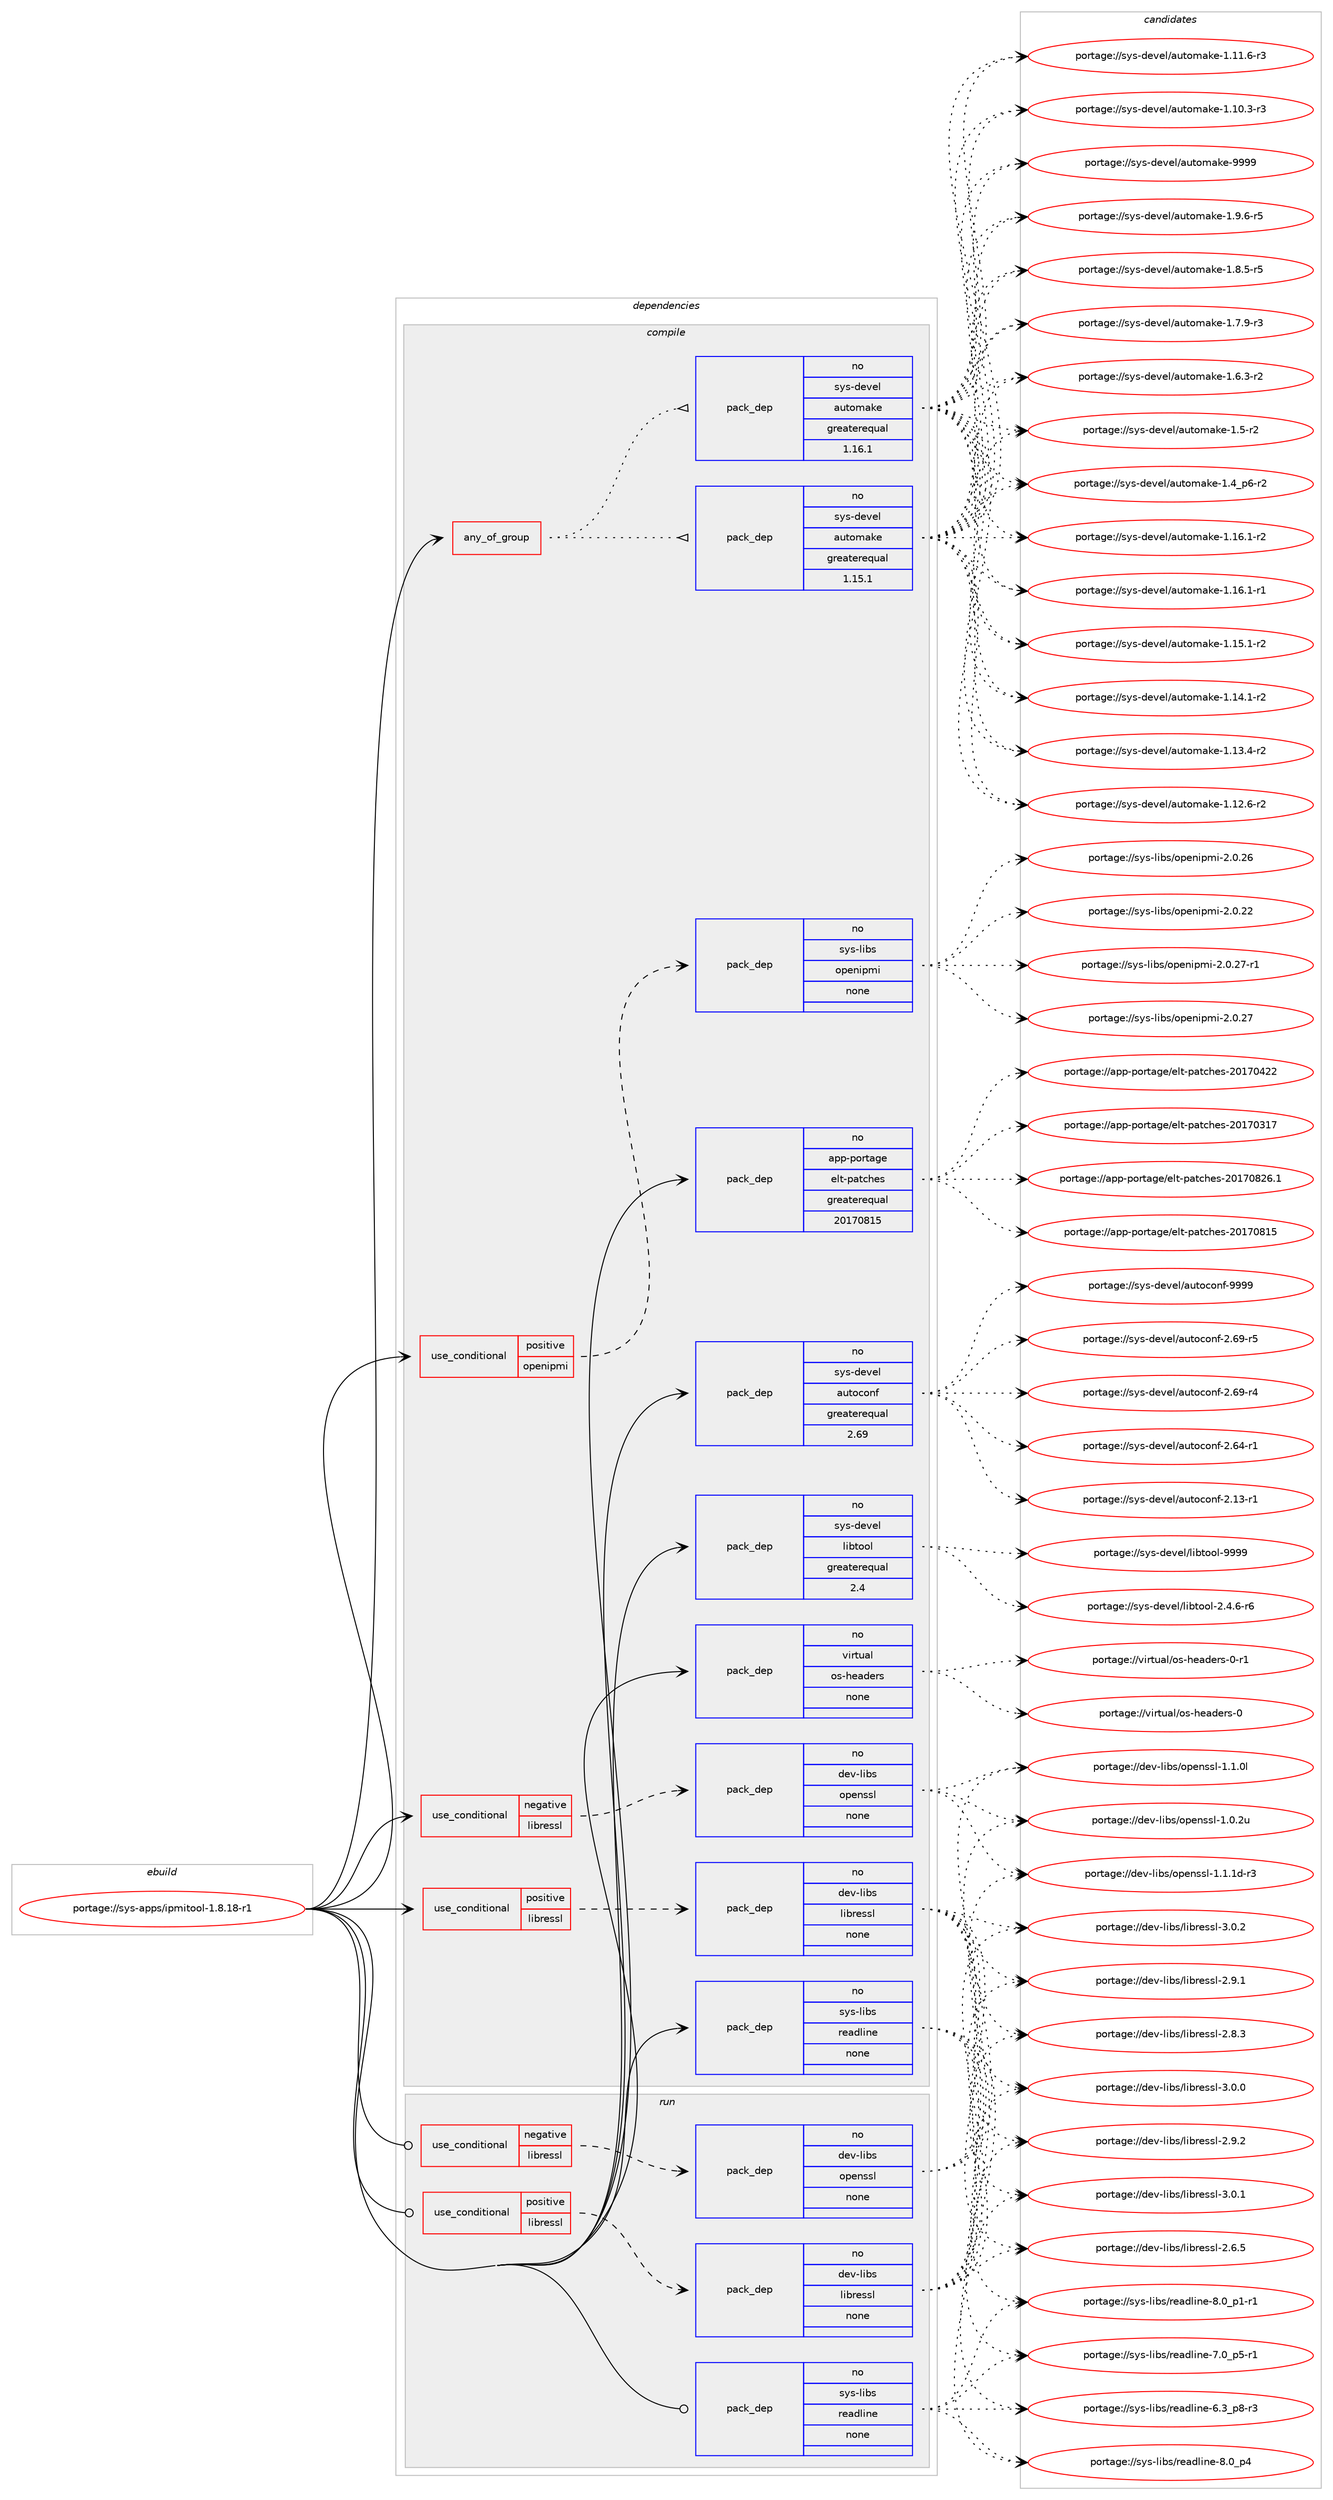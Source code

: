 digraph prolog {

# *************
# Graph options
# *************

newrank=true;
concentrate=true;
compound=true;
graph [rankdir=LR,fontname=Helvetica,fontsize=10,ranksep=1.5];#, ranksep=2.5, nodesep=0.2];
edge  [arrowhead=vee];
node  [fontname=Helvetica,fontsize=10];

# **********
# The ebuild
# **********

subgraph cluster_leftcol {
color=gray;
rank=same;
label=<<i>ebuild</i>>;
id [label="portage://sys-apps/ipmitool-1.8.18-r1", color=red, width=4, href="../sys-apps/ipmitool-1.8.18-r1.svg"];
}

# ****************
# The dependencies
# ****************

subgraph cluster_midcol {
color=gray;
label=<<i>dependencies</i>>;
subgraph cluster_compile {
fillcolor="#eeeeee";
style=filled;
label=<<i>compile</i>>;
subgraph any875 {
dependency38785 [label=<<TABLE BORDER="0" CELLBORDER="1" CELLSPACING="0" CELLPADDING="4"><TR><TD CELLPADDING="10">any_of_group</TD></TR></TABLE>>, shape=none, color=red];subgraph pack29894 {
dependency38786 [label=<<TABLE BORDER="0" CELLBORDER="1" CELLSPACING="0" CELLPADDING="4" WIDTH="220"><TR><TD ROWSPAN="6" CELLPADDING="30">pack_dep</TD></TR><TR><TD WIDTH="110">no</TD></TR><TR><TD>sys-devel</TD></TR><TR><TD>automake</TD></TR><TR><TD>greaterequal</TD></TR><TR><TD>1.16.1</TD></TR></TABLE>>, shape=none, color=blue];
}
dependency38785:e -> dependency38786:w [weight=20,style="dotted",arrowhead="oinv"];
subgraph pack29895 {
dependency38787 [label=<<TABLE BORDER="0" CELLBORDER="1" CELLSPACING="0" CELLPADDING="4" WIDTH="220"><TR><TD ROWSPAN="6" CELLPADDING="30">pack_dep</TD></TR><TR><TD WIDTH="110">no</TD></TR><TR><TD>sys-devel</TD></TR><TR><TD>automake</TD></TR><TR><TD>greaterequal</TD></TR><TR><TD>1.15.1</TD></TR></TABLE>>, shape=none, color=blue];
}
dependency38785:e -> dependency38787:w [weight=20,style="dotted",arrowhead="oinv"];
}
id:e -> dependency38785:w [weight=20,style="solid",arrowhead="vee"];
subgraph cond7973 {
dependency38788 [label=<<TABLE BORDER="0" CELLBORDER="1" CELLSPACING="0" CELLPADDING="4"><TR><TD ROWSPAN="3" CELLPADDING="10">use_conditional</TD></TR><TR><TD>negative</TD></TR><TR><TD>libressl</TD></TR></TABLE>>, shape=none, color=red];
subgraph pack29896 {
dependency38789 [label=<<TABLE BORDER="0" CELLBORDER="1" CELLSPACING="0" CELLPADDING="4" WIDTH="220"><TR><TD ROWSPAN="6" CELLPADDING="30">pack_dep</TD></TR><TR><TD WIDTH="110">no</TD></TR><TR><TD>dev-libs</TD></TR><TR><TD>openssl</TD></TR><TR><TD>none</TD></TR><TR><TD></TD></TR></TABLE>>, shape=none, color=blue];
}
dependency38788:e -> dependency38789:w [weight=20,style="dashed",arrowhead="vee"];
}
id:e -> dependency38788:w [weight=20,style="solid",arrowhead="vee"];
subgraph cond7974 {
dependency38790 [label=<<TABLE BORDER="0" CELLBORDER="1" CELLSPACING="0" CELLPADDING="4"><TR><TD ROWSPAN="3" CELLPADDING="10">use_conditional</TD></TR><TR><TD>positive</TD></TR><TR><TD>libressl</TD></TR></TABLE>>, shape=none, color=red];
subgraph pack29897 {
dependency38791 [label=<<TABLE BORDER="0" CELLBORDER="1" CELLSPACING="0" CELLPADDING="4" WIDTH="220"><TR><TD ROWSPAN="6" CELLPADDING="30">pack_dep</TD></TR><TR><TD WIDTH="110">no</TD></TR><TR><TD>dev-libs</TD></TR><TR><TD>libressl</TD></TR><TR><TD>none</TD></TR><TR><TD></TD></TR></TABLE>>, shape=none, color=blue];
}
dependency38790:e -> dependency38791:w [weight=20,style="dashed",arrowhead="vee"];
}
id:e -> dependency38790:w [weight=20,style="solid",arrowhead="vee"];
subgraph cond7975 {
dependency38792 [label=<<TABLE BORDER="0" CELLBORDER="1" CELLSPACING="0" CELLPADDING="4"><TR><TD ROWSPAN="3" CELLPADDING="10">use_conditional</TD></TR><TR><TD>positive</TD></TR><TR><TD>openipmi</TD></TR></TABLE>>, shape=none, color=red];
subgraph pack29898 {
dependency38793 [label=<<TABLE BORDER="0" CELLBORDER="1" CELLSPACING="0" CELLPADDING="4" WIDTH="220"><TR><TD ROWSPAN="6" CELLPADDING="30">pack_dep</TD></TR><TR><TD WIDTH="110">no</TD></TR><TR><TD>sys-libs</TD></TR><TR><TD>openipmi</TD></TR><TR><TD>none</TD></TR><TR><TD></TD></TR></TABLE>>, shape=none, color=blue];
}
dependency38792:e -> dependency38793:w [weight=20,style="dashed",arrowhead="vee"];
}
id:e -> dependency38792:w [weight=20,style="solid",arrowhead="vee"];
subgraph pack29899 {
dependency38794 [label=<<TABLE BORDER="0" CELLBORDER="1" CELLSPACING="0" CELLPADDING="4" WIDTH="220"><TR><TD ROWSPAN="6" CELLPADDING="30">pack_dep</TD></TR><TR><TD WIDTH="110">no</TD></TR><TR><TD>app-portage</TD></TR><TR><TD>elt-patches</TD></TR><TR><TD>greaterequal</TD></TR><TR><TD>20170815</TD></TR></TABLE>>, shape=none, color=blue];
}
id:e -> dependency38794:w [weight=20,style="solid",arrowhead="vee"];
subgraph pack29900 {
dependency38795 [label=<<TABLE BORDER="0" CELLBORDER="1" CELLSPACING="0" CELLPADDING="4" WIDTH="220"><TR><TD ROWSPAN="6" CELLPADDING="30">pack_dep</TD></TR><TR><TD WIDTH="110">no</TD></TR><TR><TD>sys-devel</TD></TR><TR><TD>autoconf</TD></TR><TR><TD>greaterequal</TD></TR><TR><TD>2.69</TD></TR></TABLE>>, shape=none, color=blue];
}
id:e -> dependency38795:w [weight=20,style="solid",arrowhead="vee"];
subgraph pack29901 {
dependency38796 [label=<<TABLE BORDER="0" CELLBORDER="1" CELLSPACING="0" CELLPADDING="4" WIDTH="220"><TR><TD ROWSPAN="6" CELLPADDING="30">pack_dep</TD></TR><TR><TD WIDTH="110">no</TD></TR><TR><TD>sys-devel</TD></TR><TR><TD>libtool</TD></TR><TR><TD>greaterequal</TD></TR><TR><TD>2.4</TD></TR></TABLE>>, shape=none, color=blue];
}
id:e -> dependency38796:w [weight=20,style="solid",arrowhead="vee"];
subgraph pack29902 {
dependency38797 [label=<<TABLE BORDER="0" CELLBORDER="1" CELLSPACING="0" CELLPADDING="4" WIDTH="220"><TR><TD ROWSPAN="6" CELLPADDING="30">pack_dep</TD></TR><TR><TD WIDTH="110">no</TD></TR><TR><TD>sys-libs</TD></TR><TR><TD>readline</TD></TR><TR><TD>none</TD></TR><TR><TD></TD></TR></TABLE>>, shape=none, color=blue];
}
id:e -> dependency38797:w [weight=20,style="solid",arrowhead="vee"];
subgraph pack29903 {
dependency38798 [label=<<TABLE BORDER="0" CELLBORDER="1" CELLSPACING="0" CELLPADDING="4" WIDTH="220"><TR><TD ROWSPAN="6" CELLPADDING="30">pack_dep</TD></TR><TR><TD WIDTH="110">no</TD></TR><TR><TD>virtual</TD></TR><TR><TD>os-headers</TD></TR><TR><TD>none</TD></TR><TR><TD></TD></TR></TABLE>>, shape=none, color=blue];
}
id:e -> dependency38798:w [weight=20,style="solid",arrowhead="vee"];
}
subgraph cluster_compileandrun {
fillcolor="#eeeeee";
style=filled;
label=<<i>compile and run</i>>;
}
subgraph cluster_run {
fillcolor="#eeeeee";
style=filled;
label=<<i>run</i>>;
subgraph cond7976 {
dependency38799 [label=<<TABLE BORDER="0" CELLBORDER="1" CELLSPACING="0" CELLPADDING="4"><TR><TD ROWSPAN="3" CELLPADDING="10">use_conditional</TD></TR><TR><TD>negative</TD></TR><TR><TD>libressl</TD></TR></TABLE>>, shape=none, color=red];
subgraph pack29904 {
dependency38800 [label=<<TABLE BORDER="0" CELLBORDER="1" CELLSPACING="0" CELLPADDING="4" WIDTH="220"><TR><TD ROWSPAN="6" CELLPADDING="30">pack_dep</TD></TR><TR><TD WIDTH="110">no</TD></TR><TR><TD>dev-libs</TD></TR><TR><TD>openssl</TD></TR><TR><TD>none</TD></TR><TR><TD></TD></TR></TABLE>>, shape=none, color=blue];
}
dependency38799:e -> dependency38800:w [weight=20,style="dashed",arrowhead="vee"];
}
id:e -> dependency38799:w [weight=20,style="solid",arrowhead="odot"];
subgraph cond7977 {
dependency38801 [label=<<TABLE BORDER="0" CELLBORDER="1" CELLSPACING="0" CELLPADDING="4"><TR><TD ROWSPAN="3" CELLPADDING="10">use_conditional</TD></TR><TR><TD>positive</TD></TR><TR><TD>libressl</TD></TR></TABLE>>, shape=none, color=red];
subgraph pack29905 {
dependency38802 [label=<<TABLE BORDER="0" CELLBORDER="1" CELLSPACING="0" CELLPADDING="4" WIDTH="220"><TR><TD ROWSPAN="6" CELLPADDING="30">pack_dep</TD></TR><TR><TD WIDTH="110">no</TD></TR><TR><TD>dev-libs</TD></TR><TR><TD>libressl</TD></TR><TR><TD>none</TD></TR><TR><TD></TD></TR></TABLE>>, shape=none, color=blue];
}
dependency38801:e -> dependency38802:w [weight=20,style="dashed",arrowhead="vee"];
}
id:e -> dependency38801:w [weight=20,style="solid",arrowhead="odot"];
subgraph pack29906 {
dependency38803 [label=<<TABLE BORDER="0" CELLBORDER="1" CELLSPACING="0" CELLPADDING="4" WIDTH="220"><TR><TD ROWSPAN="6" CELLPADDING="30">pack_dep</TD></TR><TR><TD WIDTH="110">no</TD></TR><TR><TD>sys-libs</TD></TR><TR><TD>readline</TD></TR><TR><TD>none</TD></TR><TR><TD></TD></TR></TABLE>>, shape=none, color=blue];
}
id:e -> dependency38803:w [weight=20,style="solid",arrowhead="odot"];
}
}

# **************
# The candidates
# **************

subgraph cluster_choices {
rank=same;
color=gray;
label=<<i>candidates</i>>;

subgraph choice29894 {
color=black;
nodesep=1;
choice115121115451001011181011084797117116111109971071014557575757 [label="portage://sys-devel/automake-9999", color=red, width=4,href="../sys-devel/automake-9999.svg"];
choice115121115451001011181011084797117116111109971071014549465746544511453 [label="portage://sys-devel/automake-1.9.6-r5", color=red, width=4,href="../sys-devel/automake-1.9.6-r5.svg"];
choice115121115451001011181011084797117116111109971071014549465646534511453 [label="portage://sys-devel/automake-1.8.5-r5", color=red, width=4,href="../sys-devel/automake-1.8.5-r5.svg"];
choice115121115451001011181011084797117116111109971071014549465546574511451 [label="portage://sys-devel/automake-1.7.9-r3", color=red, width=4,href="../sys-devel/automake-1.7.9-r3.svg"];
choice115121115451001011181011084797117116111109971071014549465446514511450 [label="portage://sys-devel/automake-1.6.3-r2", color=red, width=4,href="../sys-devel/automake-1.6.3-r2.svg"];
choice11512111545100101118101108479711711611110997107101454946534511450 [label="portage://sys-devel/automake-1.5-r2", color=red, width=4,href="../sys-devel/automake-1.5-r2.svg"];
choice115121115451001011181011084797117116111109971071014549465295112544511450 [label="portage://sys-devel/automake-1.4_p6-r2", color=red, width=4,href="../sys-devel/automake-1.4_p6-r2.svg"];
choice11512111545100101118101108479711711611110997107101454946495446494511450 [label="portage://sys-devel/automake-1.16.1-r2", color=red, width=4,href="../sys-devel/automake-1.16.1-r2.svg"];
choice11512111545100101118101108479711711611110997107101454946495446494511449 [label="portage://sys-devel/automake-1.16.1-r1", color=red, width=4,href="../sys-devel/automake-1.16.1-r1.svg"];
choice11512111545100101118101108479711711611110997107101454946495346494511450 [label="portage://sys-devel/automake-1.15.1-r2", color=red, width=4,href="../sys-devel/automake-1.15.1-r2.svg"];
choice11512111545100101118101108479711711611110997107101454946495246494511450 [label="portage://sys-devel/automake-1.14.1-r2", color=red, width=4,href="../sys-devel/automake-1.14.1-r2.svg"];
choice11512111545100101118101108479711711611110997107101454946495146524511450 [label="portage://sys-devel/automake-1.13.4-r2", color=red, width=4,href="../sys-devel/automake-1.13.4-r2.svg"];
choice11512111545100101118101108479711711611110997107101454946495046544511450 [label="portage://sys-devel/automake-1.12.6-r2", color=red, width=4,href="../sys-devel/automake-1.12.6-r2.svg"];
choice11512111545100101118101108479711711611110997107101454946494946544511451 [label="portage://sys-devel/automake-1.11.6-r3", color=red, width=4,href="../sys-devel/automake-1.11.6-r3.svg"];
choice11512111545100101118101108479711711611110997107101454946494846514511451 [label="portage://sys-devel/automake-1.10.3-r3", color=red, width=4,href="../sys-devel/automake-1.10.3-r3.svg"];
dependency38786:e -> choice115121115451001011181011084797117116111109971071014557575757:w [style=dotted,weight="100"];
dependency38786:e -> choice115121115451001011181011084797117116111109971071014549465746544511453:w [style=dotted,weight="100"];
dependency38786:e -> choice115121115451001011181011084797117116111109971071014549465646534511453:w [style=dotted,weight="100"];
dependency38786:e -> choice115121115451001011181011084797117116111109971071014549465546574511451:w [style=dotted,weight="100"];
dependency38786:e -> choice115121115451001011181011084797117116111109971071014549465446514511450:w [style=dotted,weight="100"];
dependency38786:e -> choice11512111545100101118101108479711711611110997107101454946534511450:w [style=dotted,weight="100"];
dependency38786:e -> choice115121115451001011181011084797117116111109971071014549465295112544511450:w [style=dotted,weight="100"];
dependency38786:e -> choice11512111545100101118101108479711711611110997107101454946495446494511450:w [style=dotted,weight="100"];
dependency38786:e -> choice11512111545100101118101108479711711611110997107101454946495446494511449:w [style=dotted,weight="100"];
dependency38786:e -> choice11512111545100101118101108479711711611110997107101454946495346494511450:w [style=dotted,weight="100"];
dependency38786:e -> choice11512111545100101118101108479711711611110997107101454946495246494511450:w [style=dotted,weight="100"];
dependency38786:e -> choice11512111545100101118101108479711711611110997107101454946495146524511450:w [style=dotted,weight="100"];
dependency38786:e -> choice11512111545100101118101108479711711611110997107101454946495046544511450:w [style=dotted,weight="100"];
dependency38786:e -> choice11512111545100101118101108479711711611110997107101454946494946544511451:w [style=dotted,weight="100"];
dependency38786:e -> choice11512111545100101118101108479711711611110997107101454946494846514511451:w [style=dotted,weight="100"];
}
subgraph choice29895 {
color=black;
nodesep=1;
choice115121115451001011181011084797117116111109971071014557575757 [label="portage://sys-devel/automake-9999", color=red, width=4,href="../sys-devel/automake-9999.svg"];
choice115121115451001011181011084797117116111109971071014549465746544511453 [label="portage://sys-devel/automake-1.9.6-r5", color=red, width=4,href="../sys-devel/automake-1.9.6-r5.svg"];
choice115121115451001011181011084797117116111109971071014549465646534511453 [label="portage://sys-devel/automake-1.8.5-r5", color=red, width=4,href="../sys-devel/automake-1.8.5-r5.svg"];
choice115121115451001011181011084797117116111109971071014549465546574511451 [label="portage://sys-devel/automake-1.7.9-r3", color=red, width=4,href="../sys-devel/automake-1.7.9-r3.svg"];
choice115121115451001011181011084797117116111109971071014549465446514511450 [label="portage://sys-devel/automake-1.6.3-r2", color=red, width=4,href="../sys-devel/automake-1.6.3-r2.svg"];
choice11512111545100101118101108479711711611110997107101454946534511450 [label="portage://sys-devel/automake-1.5-r2", color=red, width=4,href="../sys-devel/automake-1.5-r2.svg"];
choice115121115451001011181011084797117116111109971071014549465295112544511450 [label="portage://sys-devel/automake-1.4_p6-r2", color=red, width=4,href="../sys-devel/automake-1.4_p6-r2.svg"];
choice11512111545100101118101108479711711611110997107101454946495446494511450 [label="portage://sys-devel/automake-1.16.1-r2", color=red, width=4,href="../sys-devel/automake-1.16.1-r2.svg"];
choice11512111545100101118101108479711711611110997107101454946495446494511449 [label="portage://sys-devel/automake-1.16.1-r1", color=red, width=4,href="../sys-devel/automake-1.16.1-r1.svg"];
choice11512111545100101118101108479711711611110997107101454946495346494511450 [label="portage://sys-devel/automake-1.15.1-r2", color=red, width=4,href="../sys-devel/automake-1.15.1-r2.svg"];
choice11512111545100101118101108479711711611110997107101454946495246494511450 [label="portage://sys-devel/automake-1.14.1-r2", color=red, width=4,href="../sys-devel/automake-1.14.1-r2.svg"];
choice11512111545100101118101108479711711611110997107101454946495146524511450 [label="portage://sys-devel/automake-1.13.4-r2", color=red, width=4,href="../sys-devel/automake-1.13.4-r2.svg"];
choice11512111545100101118101108479711711611110997107101454946495046544511450 [label="portage://sys-devel/automake-1.12.6-r2", color=red, width=4,href="../sys-devel/automake-1.12.6-r2.svg"];
choice11512111545100101118101108479711711611110997107101454946494946544511451 [label="portage://sys-devel/automake-1.11.6-r3", color=red, width=4,href="../sys-devel/automake-1.11.6-r3.svg"];
choice11512111545100101118101108479711711611110997107101454946494846514511451 [label="portage://sys-devel/automake-1.10.3-r3", color=red, width=4,href="../sys-devel/automake-1.10.3-r3.svg"];
dependency38787:e -> choice115121115451001011181011084797117116111109971071014557575757:w [style=dotted,weight="100"];
dependency38787:e -> choice115121115451001011181011084797117116111109971071014549465746544511453:w [style=dotted,weight="100"];
dependency38787:e -> choice115121115451001011181011084797117116111109971071014549465646534511453:w [style=dotted,weight="100"];
dependency38787:e -> choice115121115451001011181011084797117116111109971071014549465546574511451:w [style=dotted,weight="100"];
dependency38787:e -> choice115121115451001011181011084797117116111109971071014549465446514511450:w [style=dotted,weight="100"];
dependency38787:e -> choice11512111545100101118101108479711711611110997107101454946534511450:w [style=dotted,weight="100"];
dependency38787:e -> choice115121115451001011181011084797117116111109971071014549465295112544511450:w [style=dotted,weight="100"];
dependency38787:e -> choice11512111545100101118101108479711711611110997107101454946495446494511450:w [style=dotted,weight="100"];
dependency38787:e -> choice11512111545100101118101108479711711611110997107101454946495446494511449:w [style=dotted,weight="100"];
dependency38787:e -> choice11512111545100101118101108479711711611110997107101454946495346494511450:w [style=dotted,weight="100"];
dependency38787:e -> choice11512111545100101118101108479711711611110997107101454946495246494511450:w [style=dotted,weight="100"];
dependency38787:e -> choice11512111545100101118101108479711711611110997107101454946495146524511450:w [style=dotted,weight="100"];
dependency38787:e -> choice11512111545100101118101108479711711611110997107101454946495046544511450:w [style=dotted,weight="100"];
dependency38787:e -> choice11512111545100101118101108479711711611110997107101454946494946544511451:w [style=dotted,weight="100"];
dependency38787:e -> choice11512111545100101118101108479711711611110997107101454946494846514511451:w [style=dotted,weight="100"];
}
subgraph choice29896 {
color=black;
nodesep=1;
choice1001011184510810598115471111121011101151151084549464946491004511451 [label="portage://dev-libs/openssl-1.1.1d-r3", color=red, width=4,href="../dev-libs/openssl-1.1.1d-r3.svg"];
choice100101118451081059811547111112101110115115108454946494648108 [label="portage://dev-libs/openssl-1.1.0l", color=red, width=4,href="../dev-libs/openssl-1.1.0l.svg"];
choice100101118451081059811547111112101110115115108454946484650117 [label="portage://dev-libs/openssl-1.0.2u", color=red, width=4,href="../dev-libs/openssl-1.0.2u.svg"];
dependency38789:e -> choice1001011184510810598115471111121011101151151084549464946491004511451:w [style=dotted,weight="100"];
dependency38789:e -> choice100101118451081059811547111112101110115115108454946494648108:w [style=dotted,weight="100"];
dependency38789:e -> choice100101118451081059811547111112101110115115108454946484650117:w [style=dotted,weight="100"];
}
subgraph choice29897 {
color=black;
nodesep=1;
choice10010111845108105981154710810598114101115115108455146484650 [label="portage://dev-libs/libressl-3.0.2", color=red, width=4,href="../dev-libs/libressl-3.0.2.svg"];
choice10010111845108105981154710810598114101115115108455146484649 [label="portage://dev-libs/libressl-3.0.1", color=red, width=4,href="../dev-libs/libressl-3.0.1.svg"];
choice10010111845108105981154710810598114101115115108455146484648 [label="portage://dev-libs/libressl-3.0.0", color=red, width=4,href="../dev-libs/libressl-3.0.0.svg"];
choice10010111845108105981154710810598114101115115108455046574650 [label="portage://dev-libs/libressl-2.9.2", color=red, width=4,href="../dev-libs/libressl-2.9.2.svg"];
choice10010111845108105981154710810598114101115115108455046574649 [label="portage://dev-libs/libressl-2.9.1", color=red, width=4,href="../dev-libs/libressl-2.9.1.svg"];
choice10010111845108105981154710810598114101115115108455046564651 [label="portage://dev-libs/libressl-2.8.3", color=red, width=4,href="../dev-libs/libressl-2.8.3.svg"];
choice10010111845108105981154710810598114101115115108455046544653 [label="portage://dev-libs/libressl-2.6.5", color=red, width=4,href="../dev-libs/libressl-2.6.5.svg"];
dependency38791:e -> choice10010111845108105981154710810598114101115115108455146484650:w [style=dotted,weight="100"];
dependency38791:e -> choice10010111845108105981154710810598114101115115108455146484649:w [style=dotted,weight="100"];
dependency38791:e -> choice10010111845108105981154710810598114101115115108455146484648:w [style=dotted,weight="100"];
dependency38791:e -> choice10010111845108105981154710810598114101115115108455046574650:w [style=dotted,weight="100"];
dependency38791:e -> choice10010111845108105981154710810598114101115115108455046574649:w [style=dotted,weight="100"];
dependency38791:e -> choice10010111845108105981154710810598114101115115108455046564651:w [style=dotted,weight="100"];
dependency38791:e -> choice10010111845108105981154710810598114101115115108455046544653:w [style=dotted,weight="100"];
}
subgraph choice29898 {
color=black;
nodesep=1;
choice115121115451081059811547111112101110105112109105455046484650554511449 [label="portage://sys-libs/openipmi-2.0.27-r1", color=red, width=4,href="../sys-libs/openipmi-2.0.27-r1.svg"];
choice11512111545108105981154711111210111010511210910545504648465055 [label="portage://sys-libs/openipmi-2.0.27", color=red, width=4,href="../sys-libs/openipmi-2.0.27.svg"];
choice11512111545108105981154711111210111010511210910545504648465054 [label="portage://sys-libs/openipmi-2.0.26", color=red, width=4,href="../sys-libs/openipmi-2.0.26.svg"];
choice11512111545108105981154711111210111010511210910545504648465050 [label="portage://sys-libs/openipmi-2.0.22", color=red, width=4,href="../sys-libs/openipmi-2.0.22.svg"];
dependency38793:e -> choice115121115451081059811547111112101110105112109105455046484650554511449:w [style=dotted,weight="100"];
dependency38793:e -> choice11512111545108105981154711111210111010511210910545504648465055:w [style=dotted,weight="100"];
dependency38793:e -> choice11512111545108105981154711111210111010511210910545504648465054:w [style=dotted,weight="100"];
dependency38793:e -> choice11512111545108105981154711111210111010511210910545504648465050:w [style=dotted,weight="100"];
}
subgraph choice29899 {
color=black;
nodesep=1;
choice971121124511211111411697103101471011081164511297116991041011154550484955485650544649 [label="portage://app-portage/elt-patches-20170826.1", color=red, width=4,href="../app-portage/elt-patches-20170826.1.svg"];
choice97112112451121111141169710310147101108116451129711699104101115455048495548564953 [label="portage://app-portage/elt-patches-20170815", color=red, width=4,href="../app-portage/elt-patches-20170815.svg"];
choice97112112451121111141169710310147101108116451129711699104101115455048495548525050 [label="portage://app-portage/elt-patches-20170422", color=red, width=4,href="../app-portage/elt-patches-20170422.svg"];
choice97112112451121111141169710310147101108116451129711699104101115455048495548514955 [label="portage://app-portage/elt-patches-20170317", color=red, width=4,href="../app-portage/elt-patches-20170317.svg"];
dependency38794:e -> choice971121124511211111411697103101471011081164511297116991041011154550484955485650544649:w [style=dotted,weight="100"];
dependency38794:e -> choice97112112451121111141169710310147101108116451129711699104101115455048495548564953:w [style=dotted,weight="100"];
dependency38794:e -> choice97112112451121111141169710310147101108116451129711699104101115455048495548525050:w [style=dotted,weight="100"];
dependency38794:e -> choice97112112451121111141169710310147101108116451129711699104101115455048495548514955:w [style=dotted,weight="100"];
}
subgraph choice29900 {
color=black;
nodesep=1;
choice115121115451001011181011084797117116111991111101024557575757 [label="portage://sys-devel/autoconf-9999", color=red, width=4,href="../sys-devel/autoconf-9999.svg"];
choice1151211154510010111810110847971171161119911111010245504654574511453 [label="portage://sys-devel/autoconf-2.69-r5", color=red, width=4,href="../sys-devel/autoconf-2.69-r5.svg"];
choice1151211154510010111810110847971171161119911111010245504654574511452 [label="portage://sys-devel/autoconf-2.69-r4", color=red, width=4,href="../sys-devel/autoconf-2.69-r4.svg"];
choice1151211154510010111810110847971171161119911111010245504654524511449 [label="portage://sys-devel/autoconf-2.64-r1", color=red, width=4,href="../sys-devel/autoconf-2.64-r1.svg"];
choice1151211154510010111810110847971171161119911111010245504649514511449 [label="portage://sys-devel/autoconf-2.13-r1", color=red, width=4,href="../sys-devel/autoconf-2.13-r1.svg"];
dependency38795:e -> choice115121115451001011181011084797117116111991111101024557575757:w [style=dotted,weight="100"];
dependency38795:e -> choice1151211154510010111810110847971171161119911111010245504654574511453:w [style=dotted,weight="100"];
dependency38795:e -> choice1151211154510010111810110847971171161119911111010245504654574511452:w [style=dotted,weight="100"];
dependency38795:e -> choice1151211154510010111810110847971171161119911111010245504654524511449:w [style=dotted,weight="100"];
dependency38795:e -> choice1151211154510010111810110847971171161119911111010245504649514511449:w [style=dotted,weight="100"];
}
subgraph choice29901 {
color=black;
nodesep=1;
choice1151211154510010111810110847108105981161111111084557575757 [label="portage://sys-devel/libtool-9999", color=red, width=4,href="../sys-devel/libtool-9999.svg"];
choice1151211154510010111810110847108105981161111111084550465246544511454 [label="portage://sys-devel/libtool-2.4.6-r6", color=red, width=4,href="../sys-devel/libtool-2.4.6-r6.svg"];
dependency38796:e -> choice1151211154510010111810110847108105981161111111084557575757:w [style=dotted,weight="100"];
dependency38796:e -> choice1151211154510010111810110847108105981161111111084550465246544511454:w [style=dotted,weight="100"];
}
subgraph choice29902 {
color=black;
nodesep=1;
choice11512111545108105981154711410197100108105110101455646489511252 [label="portage://sys-libs/readline-8.0_p4", color=red, width=4,href="../sys-libs/readline-8.0_p4.svg"];
choice115121115451081059811547114101971001081051101014556464895112494511449 [label="portage://sys-libs/readline-8.0_p1-r1", color=red, width=4,href="../sys-libs/readline-8.0_p1-r1.svg"];
choice115121115451081059811547114101971001081051101014555464895112534511449 [label="portage://sys-libs/readline-7.0_p5-r1", color=red, width=4,href="../sys-libs/readline-7.0_p5-r1.svg"];
choice115121115451081059811547114101971001081051101014554465195112564511451 [label="portage://sys-libs/readline-6.3_p8-r3", color=red, width=4,href="../sys-libs/readline-6.3_p8-r3.svg"];
dependency38797:e -> choice11512111545108105981154711410197100108105110101455646489511252:w [style=dotted,weight="100"];
dependency38797:e -> choice115121115451081059811547114101971001081051101014556464895112494511449:w [style=dotted,weight="100"];
dependency38797:e -> choice115121115451081059811547114101971001081051101014555464895112534511449:w [style=dotted,weight="100"];
dependency38797:e -> choice115121115451081059811547114101971001081051101014554465195112564511451:w [style=dotted,weight="100"];
}
subgraph choice29903 {
color=black;
nodesep=1;
choice1181051141161179710847111115451041019710010111411545484511449 [label="portage://virtual/os-headers-0-r1", color=red, width=4,href="../virtual/os-headers-0-r1.svg"];
choice118105114116117971084711111545104101971001011141154548 [label="portage://virtual/os-headers-0", color=red, width=4,href="../virtual/os-headers-0.svg"];
dependency38798:e -> choice1181051141161179710847111115451041019710010111411545484511449:w [style=dotted,weight="100"];
dependency38798:e -> choice118105114116117971084711111545104101971001011141154548:w [style=dotted,weight="100"];
}
subgraph choice29904 {
color=black;
nodesep=1;
choice1001011184510810598115471111121011101151151084549464946491004511451 [label="portage://dev-libs/openssl-1.1.1d-r3", color=red, width=4,href="../dev-libs/openssl-1.1.1d-r3.svg"];
choice100101118451081059811547111112101110115115108454946494648108 [label="portage://dev-libs/openssl-1.1.0l", color=red, width=4,href="../dev-libs/openssl-1.1.0l.svg"];
choice100101118451081059811547111112101110115115108454946484650117 [label="portage://dev-libs/openssl-1.0.2u", color=red, width=4,href="../dev-libs/openssl-1.0.2u.svg"];
dependency38800:e -> choice1001011184510810598115471111121011101151151084549464946491004511451:w [style=dotted,weight="100"];
dependency38800:e -> choice100101118451081059811547111112101110115115108454946494648108:w [style=dotted,weight="100"];
dependency38800:e -> choice100101118451081059811547111112101110115115108454946484650117:w [style=dotted,weight="100"];
}
subgraph choice29905 {
color=black;
nodesep=1;
choice10010111845108105981154710810598114101115115108455146484650 [label="portage://dev-libs/libressl-3.0.2", color=red, width=4,href="../dev-libs/libressl-3.0.2.svg"];
choice10010111845108105981154710810598114101115115108455146484649 [label="portage://dev-libs/libressl-3.0.1", color=red, width=4,href="../dev-libs/libressl-3.0.1.svg"];
choice10010111845108105981154710810598114101115115108455146484648 [label="portage://dev-libs/libressl-3.0.0", color=red, width=4,href="../dev-libs/libressl-3.0.0.svg"];
choice10010111845108105981154710810598114101115115108455046574650 [label="portage://dev-libs/libressl-2.9.2", color=red, width=4,href="../dev-libs/libressl-2.9.2.svg"];
choice10010111845108105981154710810598114101115115108455046574649 [label="portage://dev-libs/libressl-2.9.1", color=red, width=4,href="../dev-libs/libressl-2.9.1.svg"];
choice10010111845108105981154710810598114101115115108455046564651 [label="portage://dev-libs/libressl-2.8.3", color=red, width=4,href="../dev-libs/libressl-2.8.3.svg"];
choice10010111845108105981154710810598114101115115108455046544653 [label="portage://dev-libs/libressl-2.6.5", color=red, width=4,href="../dev-libs/libressl-2.6.5.svg"];
dependency38802:e -> choice10010111845108105981154710810598114101115115108455146484650:w [style=dotted,weight="100"];
dependency38802:e -> choice10010111845108105981154710810598114101115115108455146484649:w [style=dotted,weight="100"];
dependency38802:e -> choice10010111845108105981154710810598114101115115108455146484648:w [style=dotted,weight="100"];
dependency38802:e -> choice10010111845108105981154710810598114101115115108455046574650:w [style=dotted,weight="100"];
dependency38802:e -> choice10010111845108105981154710810598114101115115108455046574649:w [style=dotted,weight="100"];
dependency38802:e -> choice10010111845108105981154710810598114101115115108455046564651:w [style=dotted,weight="100"];
dependency38802:e -> choice10010111845108105981154710810598114101115115108455046544653:w [style=dotted,weight="100"];
}
subgraph choice29906 {
color=black;
nodesep=1;
choice11512111545108105981154711410197100108105110101455646489511252 [label="portage://sys-libs/readline-8.0_p4", color=red, width=4,href="../sys-libs/readline-8.0_p4.svg"];
choice115121115451081059811547114101971001081051101014556464895112494511449 [label="portage://sys-libs/readline-8.0_p1-r1", color=red, width=4,href="../sys-libs/readline-8.0_p1-r1.svg"];
choice115121115451081059811547114101971001081051101014555464895112534511449 [label="portage://sys-libs/readline-7.0_p5-r1", color=red, width=4,href="../sys-libs/readline-7.0_p5-r1.svg"];
choice115121115451081059811547114101971001081051101014554465195112564511451 [label="portage://sys-libs/readline-6.3_p8-r3", color=red, width=4,href="../sys-libs/readline-6.3_p8-r3.svg"];
dependency38803:e -> choice11512111545108105981154711410197100108105110101455646489511252:w [style=dotted,weight="100"];
dependency38803:e -> choice115121115451081059811547114101971001081051101014556464895112494511449:w [style=dotted,weight="100"];
dependency38803:e -> choice115121115451081059811547114101971001081051101014555464895112534511449:w [style=dotted,weight="100"];
dependency38803:e -> choice115121115451081059811547114101971001081051101014554465195112564511451:w [style=dotted,weight="100"];
}
}

}
